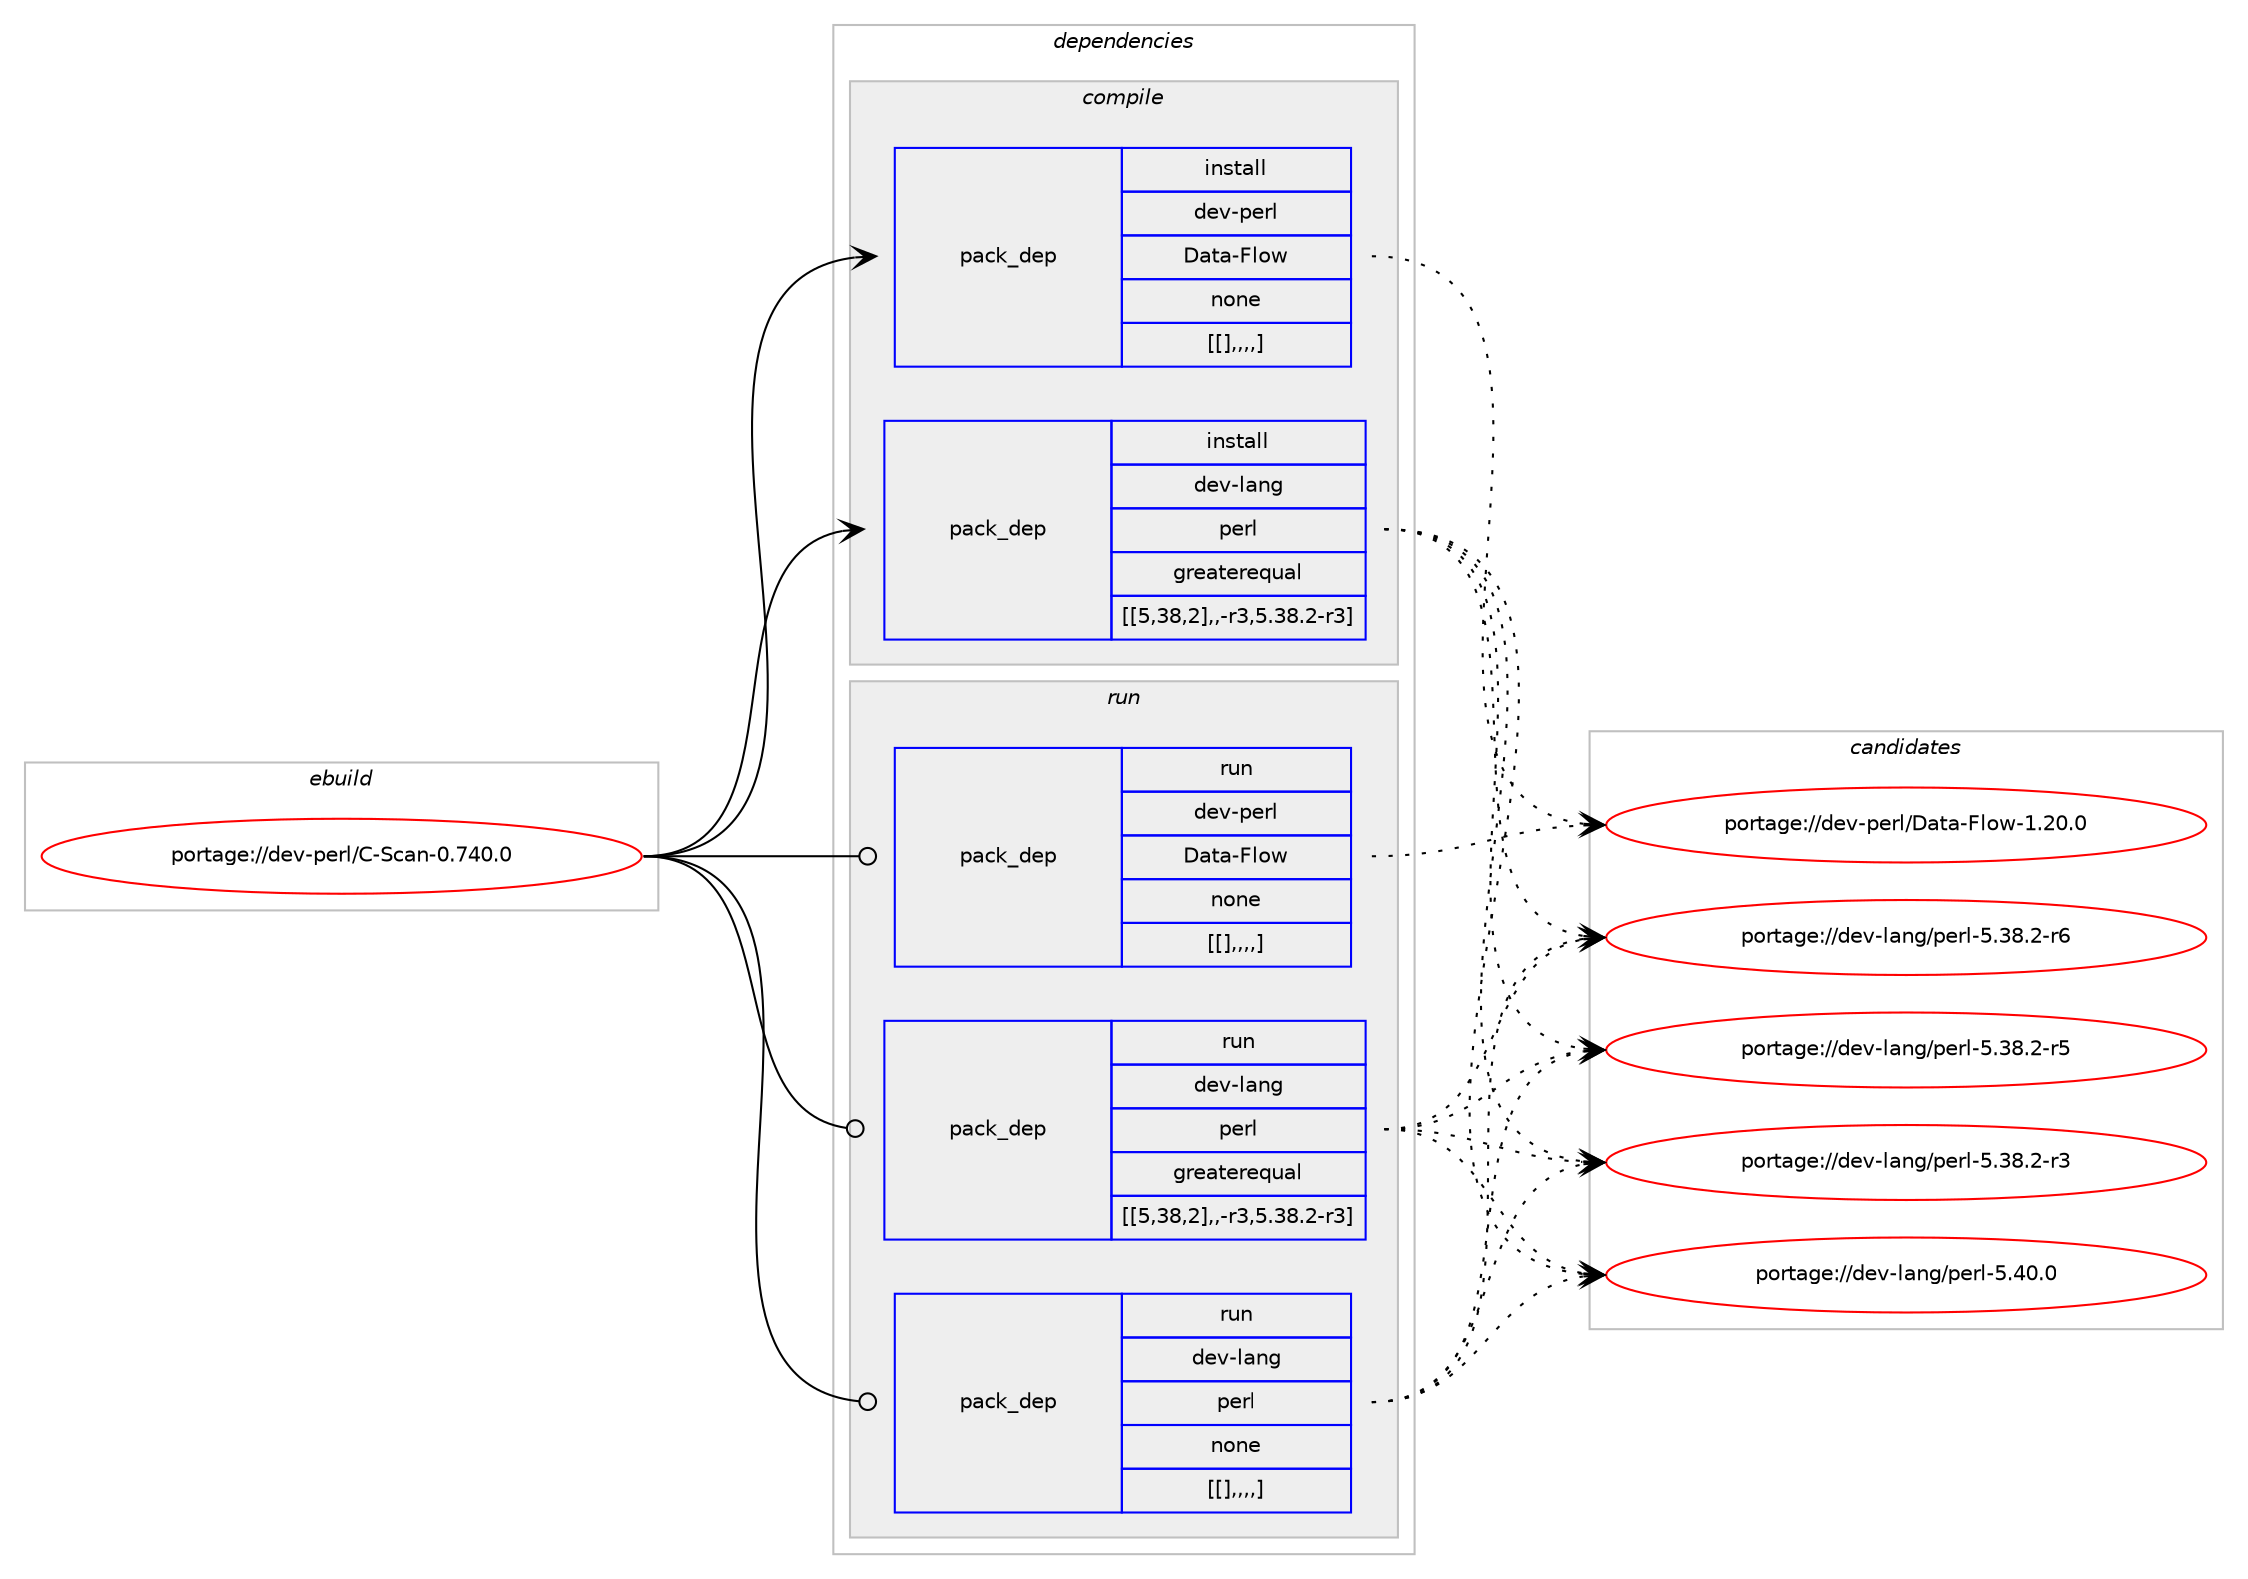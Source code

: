 digraph prolog {

# *************
# Graph options
# *************

newrank=true;
concentrate=true;
compound=true;
graph [rankdir=LR,fontname=Helvetica,fontsize=10,ranksep=1.5];#, ranksep=2.5, nodesep=0.2];
edge  [arrowhead=vee];
node  [fontname=Helvetica,fontsize=10];

# **********
# The ebuild
# **********

subgraph cluster_leftcol {
color=gray;
label=<<i>ebuild</i>>;
id [label="portage://dev-perl/C-Scan-0.740.0", color=red, width=4, href="../dev-perl/C-Scan-0.740.0.svg"];
}

# ****************
# The dependencies
# ****************

subgraph cluster_midcol {
color=gray;
label=<<i>dependencies</i>>;
subgraph cluster_compile {
fillcolor="#eeeeee";
style=filled;
label=<<i>compile</i>>;
subgraph pack95872 {
dependency127345 [label=<<TABLE BORDER="0" CELLBORDER="1" CELLSPACING="0" CELLPADDING="4" WIDTH="220"><TR><TD ROWSPAN="6" CELLPADDING="30">pack_dep</TD></TR><TR><TD WIDTH="110">install</TD></TR><TR><TD>dev-lang</TD></TR><TR><TD>perl</TD></TR><TR><TD>greaterequal</TD></TR><TR><TD>[[5,38,2],,-r3,5.38.2-r3]</TD></TR></TABLE>>, shape=none, color=blue];
}
id:e -> dependency127345:w [weight=20,style="solid",arrowhead="vee"];
subgraph pack95873 {
dependency127346 [label=<<TABLE BORDER="0" CELLBORDER="1" CELLSPACING="0" CELLPADDING="4" WIDTH="220"><TR><TD ROWSPAN="6" CELLPADDING="30">pack_dep</TD></TR><TR><TD WIDTH="110">install</TD></TR><TR><TD>dev-perl</TD></TR><TR><TD>Data-Flow</TD></TR><TR><TD>none</TD></TR><TR><TD>[[],,,,]</TD></TR></TABLE>>, shape=none, color=blue];
}
id:e -> dependency127346:w [weight=20,style="solid",arrowhead="vee"];
}
subgraph cluster_compileandrun {
fillcolor="#eeeeee";
style=filled;
label=<<i>compile and run</i>>;
}
subgraph cluster_run {
fillcolor="#eeeeee";
style=filled;
label=<<i>run</i>>;
subgraph pack95874 {
dependency127347 [label=<<TABLE BORDER="0" CELLBORDER="1" CELLSPACING="0" CELLPADDING="4" WIDTH="220"><TR><TD ROWSPAN="6" CELLPADDING="30">pack_dep</TD></TR><TR><TD WIDTH="110">run</TD></TR><TR><TD>dev-lang</TD></TR><TR><TD>perl</TD></TR><TR><TD>greaterequal</TD></TR><TR><TD>[[5,38,2],,-r3,5.38.2-r3]</TD></TR></TABLE>>, shape=none, color=blue];
}
id:e -> dependency127347:w [weight=20,style="solid",arrowhead="odot"];
subgraph pack95875 {
dependency127348 [label=<<TABLE BORDER="0" CELLBORDER="1" CELLSPACING="0" CELLPADDING="4" WIDTH="220"><TR><TD ROWSPAN="6" CELLPADDING="30">pack_dep</TD></TR><TR><TD WIDTH="110">run</TD></TR><TR><TD>dev-lang</TD></TR><TR><TD>perl</TD></TR><TR><TD>none</TD></TR><TR><TD>[[],,,,]</TD></TR></TABLE>>, shape=none, color=blue];
}
id:e -> dependency127348:w [weight=20,style="solid",arrowhead="odot"];
subgraph pack95876 {
dependency127349 [label=<<TABLE BORDER="0" CELLBORDER="1" CELLSPACING="0" CELLPADDING="4" WIDTH="220"><TR><TD ROWSPAN="6" CELLPADDING="30">pack_dep</TD></TR><TR><TD WIDTH="110">run</TD></TR><TR><TD>dev-perl</TD></TR><TR><TD>Data-Flow</TD></TR><TR><TD>none</TD></TR><TR><TD>[[],,,,]</TD></TR></TABLE>>, shape=none, color=blue];
}
id:e -> dependency127349:w [weight=20,style="solid",arrowhead="odot"];
}
}

# **************
# The candidates
# **************

subgraph cluster_choices {
rank=same;
color=gray;
label=<<i>candidates</i>>;

subgraph choice95872 {
color=black;
nodesep=1;
choice10010111845108971101034711210111410845534652484648 [label="portage://dev-lang/perl-5.40.0", color=red, width=4,href="../dev-lang/perl-5.40.0.svg"];
choice100101118451089711010347112101114108455346515646504511454 [label="portage://dev-lang/perl-5.38.2-r6", color=red, width=4,href="../dev-lang/perl-5.38.2-r6.svg"];
choice100101118451089711010347112101114108455346515646504511453 [label="portage://dev-lang/perl-5.38.2-r5", color=red, width=4,href="../dev-lang/perl-5.38.2-r5.svg"];
choice100101118451089711010347112101114108455346515646504511451 [label="portage://dev-lang/perl-5.38.2-r3", color=red, width=4,href="../dev-lang/perl-5.38.2-r3.svg"];
dependency127345:e -> choice10010111845108971101034711210111410845534652484648:w [style=dotted,weight="100"];
dependency127345:e -> choice100101118451089711010347112101114108455346515646504511454:w [style=dotted,weight="100"];
dependency127345:e -> choice100101118451089711010347112101114108455346515646504511453:w [style=dotted,weight="100"];
dependency127345:e -> choice100101118451089711010347112101114108455346515646504511451:w [style=dotted,weight="100"];
}
subgraph choice95873 {
color=black;
nodesep=1;
choice1001011184511210111410847689711697457010811111945494650484648 [label="portage://dev-perl/Data-Flow-1.20.0", color=red, width=4,href="../dev-perl/Data-Flow-1.20.0.svg"];
dependency127346:e -> choice1001011184511210111410847689711697457010811111945494650484648:w [style=dotted,weight="100"];
}
subgraph choice95874 {
color=black;
nodesep=1;
choice10010111845108971101034711210111410845534652484648 [label="portage://dev-lang/perl-5.40.0", color=red, width=4,href="../dev-lang/perl-5.40.0.svg"];
choice100101118451089711010347112101114108455346515646504511454 [label="portage://dev-lang/perl-5.38.2-r6", color=red, width=4,href="../dev-lang/perl-5.38.2-r6.svg"];
choice100101118451089711010347112101114108455346515646504511453 [label="portage://dev-lang/perl-5.38.2-r5", color=red, width=4,href="../dev-lang/perl-5.38.2-r5.svg"];
choice100101118451089711010347112101114108455346515646504511451 [label="portage://dev-lang/perl-5.38.2-r3", color=red, width=4,href="../dev-lang/perl-5.38.2-r3.svg"];
dependency127347:e -> choice10010111845108971101034711210111410845534652484648:w [style=dotted,weight="100"];
dependency127347:e -> choice100101118451089711010347112101114108455346515646504511454:w [style=dotted,weight="100"];
dependency127347:e -> choice100101118451089711010347112101114108455346515646504511453:w [style=dotted,weight="100"];
dependency127347:e -> choice100101118451089711010347112101114108455346515646504511451:w [style=dotted,weight="100"];
}
subgraph choice95875 {
color=black;
nodesep=1;
choice10010111845108971101034711210111410845534652484648 [label="portage://dev-lang/perl-5.40.0", color=red, width=4,href="../dev-lang/perl-5.40.0.svg"];
choice100101118451089711010347112101114108455346515646504511454 [label="portage://dev-lang/perl-5.38.2-r6", color=red, width=4,href="../dev-lang/perl-5.38.2-r6.svg"];
choice100101118451089711010347112101114108455346515646504511453 [label="portage://dev-lang/perl-5.38.2-r5", color=red, width=4,href="../dev-lang/perl-5.38.2-r5.svg"];
choice100101118451089711010347112101114108455346515646504511451 [label="portage://dev-lang/perl-5.38.2-r3", color=red, width=4,href="../dev-lang/perl-5.38.2-r3.svg"];
dependency127348:e -> choice10010111845108971101034711210111410845534652484648:w [style=dotted,weight="100"];
dependency127348:e -> choice100101118451089711010347112101114108455346515646504511454:w [style=dotted,weight="100"];
dependency127348:e -> choice100101118451089711010347112101114108455346515646504511453:w [style=dotted,weight="100"];
dependency127348:e -> choice100101118451089711010347112101114108455346515646504511451:w [style=dotted,weight="100"];
}
subgraph choice95876 {
color=black;
nodesep=1;
choice1001011184511210111410847689711697457010811111945494650484648 [label="portage://dev-perl/Data-Flow-1.20.0", color=red, width=4,href="../dev-perl/Data-Flow-1.20.0.svg"];
dependency127349:e -> choice1001011184511210111410847689711697457010811111945494650484648:w [style=dotted,weight="100"];
}
}

}
